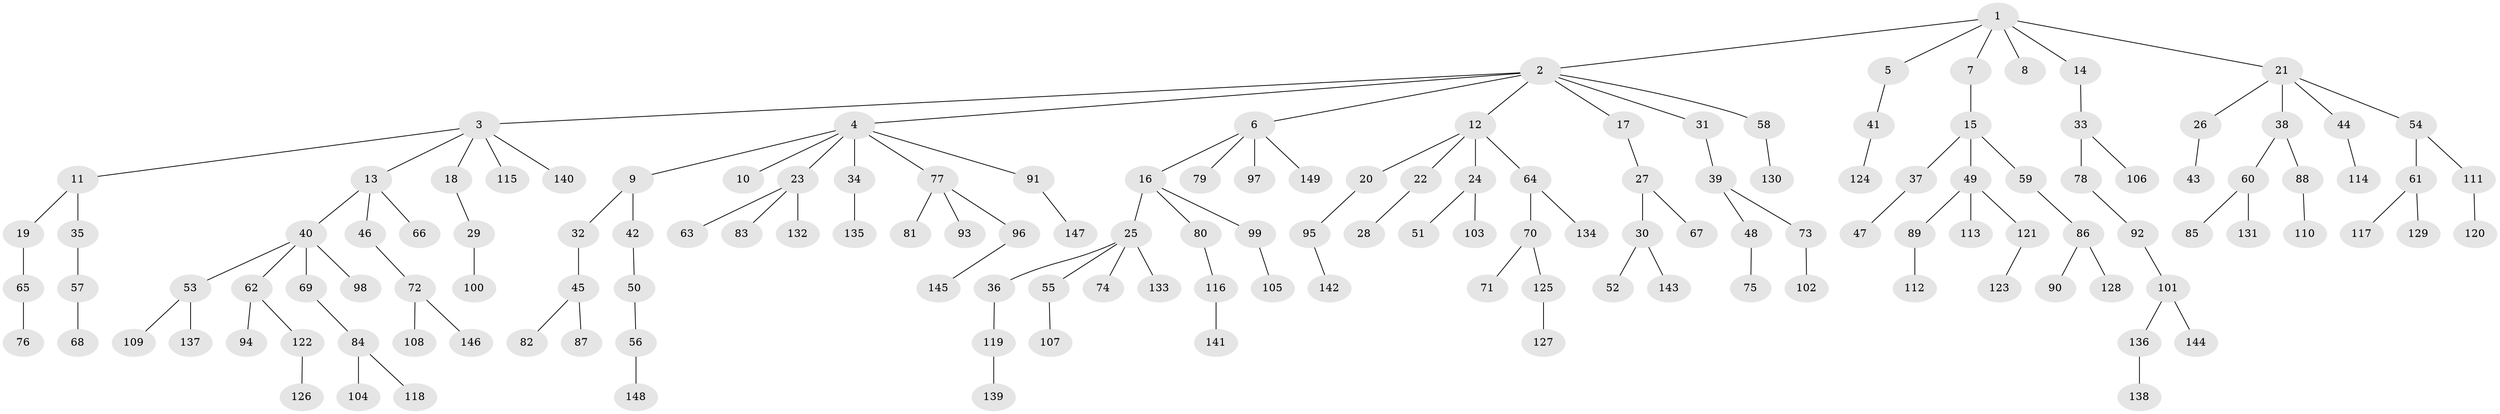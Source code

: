 // Generated by graph-tools (version 1.1) at 2025/26/03/09/25 03:26:23]
// undirected, 149 vertices, 148 edges
graph export_dot {
graph [start="1"]
  node [color=gray90,style=filled];
  1;
  2;
  3;
  4;
  5;
  6;
  7;
  8;
  9;
  10;
  11;
  12;
  13;
  14;
  15;
  16;
  17;
  18;
  19;
  20;
  21;
  22;
  23;
  24;
  25;
  26;
  27;
  28;
  29;
  30;
  31;
  32;
  33;
  34;
  35;
  36;
  37;
  38;
  39;
  40;
  41;
  42;
  43;
  44;
  45;
  46;
  47;
  48;
  49;
  50;
  51;
  52;
  53;
  54;
  55;
  56;
  57;
  58;
  59;
  60;
  61;
  62;
  63;
  64;
  65;
  66;
  67;
  68;
  69;
  70;
  71;
  72;
  73;
  74;
  75;
  76;
  77;
  78;
  79;
  80;
  81;
  82;
  83;
  84;
  85;
  86;
  87;
  88;
  89;
  90;
  91;
  92;
  93;
  94;
  95;
  96;
  97;
  98;
  99;
  100;
  101;
  102;
  103;
  104;
  105;
  106;
  107;
  108;
  109;
  110;
  111;
  112;
  113;
  114;
  115;
  116;
  117;
  118;
  119;
  120;
  121;
  122;
  123;
  124;
  125;
  126;
  127;
  128;
  129;
  130;
  131;
  132;
  133;
  134;
  135;
  136;
  137;
  138;
  139;
  140;
  141;
  142;
  143;
  144;
  145;
  146;
  147;
  148;
  149;
  1 -- 2;
  1 -- 5;
  1 -- 7;
  1 -- 8;
  1 -- 14;
  1 -- 21;
  2 -- 3;
  2 -- 4;
  2 -- 6;
  2 -- 12;
  2 -- 17;
  2 -- 31;
  2 -- 58;
  3 -- 11;
  3 -- 13;
  3 -- 18;
  3 -- 115;
  3 -- 140;
  4 -- 9;
  4 -- 10;
  4 -- 23;
  4 -- 34;
  4 -- 77;
  4 -- 91;
  5 -- 41;
  6 -- 16;
  6 -- 79;
  6 -- 97;
  6 -- 149;
  7 -- 15;
  9 -- 32;
  9 -- 42;
  11 -- 19;
  11 -- 35;
  12 -- 20;
  12 -- 22;
  12 -- 24;
  12 -- 64;
  13 -- 40;
  13 -- 46;
  13 -- 66;
  14 -- 33;
  15 -- 37;
  15 -- 49;
  15 -- 59;
  16 -- 25;
  16 -- 80;
  16 -- 99;
  17 -- 27;
  18 -- 29;
  19 -- 65;
  20 -- 95;
  21 -- 26;
  21 -- 38;
  21 -- 44;
  21 -- 54;
  22 -- 28;
  23 -- 63;
  23 -- 83;
  23 -- 132;
  24 -- 51;
  24 -- 103;
  25 -- 36;
  25 -- 55;
  25 -- 74;
  25 -- 133;
  26 -- 43;
  27 -- 30;
  27 -- 67;
  29 -- 100;
  30 -- 52;
  30 -- 143;
  31 -- 39;
  32 -- 45;
  33 -- 78;
  33 -- 106;
  34 -- 135;
  35 -- 57;
  36 -- 119;
  37 -- 47;
  38 -- 60;
  38 -- 88;
  39 -- 48;
  39 -- 73;
  40 -- 53;
  40 -- 62;
  40 -- 69;
  40 -- 98;
  41 -- 124;
  42 -- 50;
  44 -- 114;
  45 -- 82;
  45 -- 87;
  46 -- 72;
  48 -- 75;
  49 -- 89;
  49 -- 113;
  49 -- 121;
  50 -- 56;
  53 -- 109;
  53 -- 137;
  54 -- 61;
  54 -- 111;
  55 -- 107;
  56 -- 148;
  57 -- 68;
  58 -- 130;
  59 -- 86;
  60 -- 85;
  60 -- 131;
  61 -- 117;
  61 -- 129;
  62 -- 94;
  62 -- 122;
  64 -- 70;
  64 -- 134;
  65 -- 76;
  69 -- 84;
  70 -- 71;
  70 -- 125;
  72 -- 108;
  72 -- 146;
  73 -- 102;
  77 -- 81;
  77 -- 93;
  77 -- 96;
  78 -- 92;
  80 -- 116;
  84 -- 104;
  84 -- 118;
  86 -- 90;
  86 -- 128;
  88 -- 110;
  89 -- 112;
  91 -- 147;
  92 -- 101;
  95 -- 142;
  96 -- 145;
  99 -- 105;
  101 -- 136;
  101 -- 144;
  111 -- 120;
  116 -- 141;
  119 -- 139;
  121 -- 123;
  122 -- 126;
  125 -- 127;
  136 -- 138;
}
